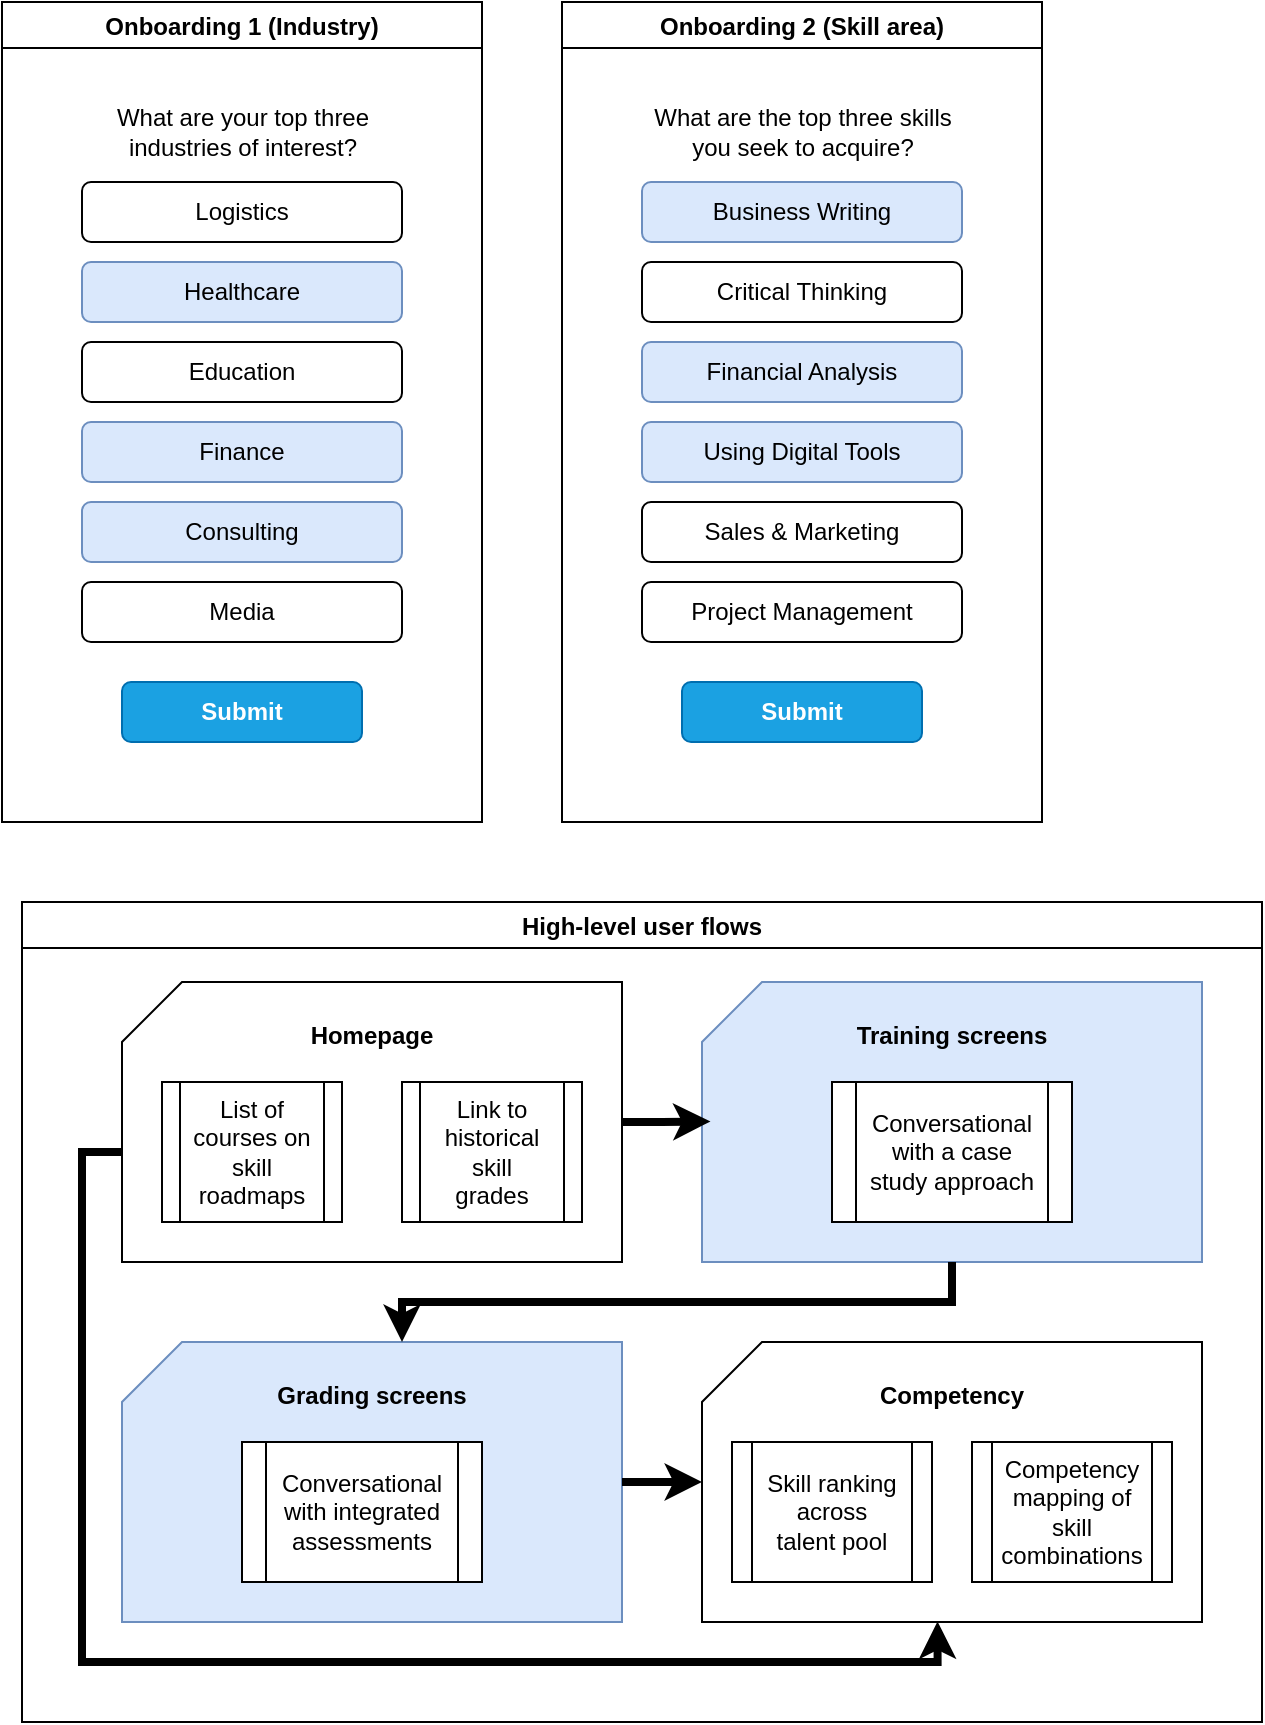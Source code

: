 <mxfile version="20.0.1" type="github">
  <diagram id="AeL9MYX1-yMKB1paXlAs" name="Page-1">
    <mxGraphModel dx="782" dy="475" grid="1" gridSize="10" guides="1" tooltips="1" connect="1" arrows="1" fold="1" page="1" pageScale="1" pageWidth="850" pageHeight="1100" math="0" shadow="0">
      <root>
        <mxCell id="0" />
        <mxCell id="1" parent="0" />
        <mxCell id="idvZ-AL8KbC-7DriHXHI-16" value="" style="group;fillColor=default;" vertex="1" connectable="0" parent="1">
          <mxGeometry x="40" y="40" width="240" height="410" as="geometry" />
        </mxCell>
        <mxCell id="idvZ-AL8KbC-7DriHXHI-13" value="Onboarding 1 (Industry)" style="swimlane;" vertex="1" parent="idvZ-AL8KbC-7DriHXHI-16">
          <mxGeometry width="240" height="410" as="geometry" />
        </mxCell>
        <mxCell id="idvZ-AL8KbC-7DriHXHI-11" value="&lt;b&gt;Submit&lt;/b&gt;" style="rounded=1;whiteSpace=wrap;html=1;fillColor=#1ba1e2;fontColor=#ffffff;strokeColor=#006EAF;" vertex="1" parent="idvZ-AL8KbC-7DriHXHI-13">
          <mxGeometry x="60" y="340" width="120" height="30" as="geometry" />
        </mxCell>
        <mxCell id="idvZ-AL8KbC-7DriHXHI-15" value="" style="group" vertex="1" connectable="0" parent="idvZ-AL8KbC-7DriHXHI-16">
          <mxGeometry x="40" y="50" width="160" height="270" as="geometry" />
        </mxCell>
        <mxCell id="idvZ-AL8KbC-7DriHXHI-4" value="Logistics" style="rounded=1;whiteSpace=wrap;html=1;" vertex="1" parent="idvZ-AL8KbC-7DriHXHI-15">
          <mxGeometry y="40" width="160" height="30" as="geometry" />
        </mxCell>
        <mxCell id="idvZ-AL8KbC-7DriHXHI-5" value="Healthcare" style="rounded=1;whiteSpace=wrap;html=1;fillColor=#dae8fc;strokeColor=#6c8ebf;" vertex="1" parent="idvZ-AL8KbC-7DriHXHI-15">
          <mxGeometry y="80" width="160" height="30" as="geometry" />
        </mxCell>
        <mxCell id="idvZ-AL8KbC-7DriHXHI-6" value="Education" style="rounded=1;whiteSpace=wrap;html=1;" vertex="1" parent="idvZ-AL8KbC-7DriHXHI-15">
          <mxGeometry y="120" width="160" height="30" as="geometry" />
        </mxCell>
        <mxCell id="idvZ-AL8KbC-7DriHXHI-7" value="Finance" style="rounded=1;whiteSpace=wrap;html=1;fillColor=#dae8fc;strokeColor=#6c8ebf;" vertex="1" parent="idvZ-AL8KbC-7DriHXHI-15">
          <mxGeometry y="160" width="160" height="30" as="geometry" />
        </mxCell>
        <mxCell id="idvZ-AL8KbC-7DriHXHI-8" value="Consulting" style="rounded=1;whiteSpace=wrap;html=1;fillColor=#dae8fc;strokeColor=#6c8ebf;" vertex="1" parent="idvZ-AL8KbC-7DriHXHI-15">
          <mxGeometry y="200" width="160" height="30" as="geometry" />
        </mxCell>
        <mxCell id="idvZ-AL8KbC-7DriHXHI-9" value="What are your top three&lt;br&gt;industries of interest?" style="text;html=1;resizable=0;autosize=1;align=center;verticalAlign=middle;points=[];fillColor=none;strokeColor=none;rounded=0;" vertex="1" parent="idvZ-AL8KbC-7DriHXHI-15">
          <mxGeometry x="10" width="140" height="30" as="geometry" />
        </mxCell>
        <mxCell id="idvZ-AL8KbC-7DriHXHI-10" value="Media" style="rounded=1;whiteSpace=wrap;html=1;" vertex="1" parent="idvZ-AL8KbC-7DriHXHI-15">
          <mxGeometry y="240" width="160" height="30" as="geometry" />
        </mxCell>
        <mxCell id="idvZ-AL8KbC-7DriHXHI-17" value="" style="group;fillColor=default;" vertex="1" connectable="0" parent="1">
          <mxGeometry x="320" y="40" width="240" height="410" as="geometry" />
        </mxCell>
        <mxCell id="idvZ-AL8KbC-7DriHXHI-18" value="Onboarding 2 (Skill area)" style="swimlane;" vertex="1" parent="idvZ-AL8KbC-7DriHXHI-17">
          <mxGeometry width="240" height="410" as="geometry" />
        </mxCell>
        <mxCell id="idvZ-AL8KbC-7DriHXHI-19" value="&lt;b&gt;Submit&lt;/b&gt;" style="rounded=1;whiteSpace=wrap;html=1;fillColor=#1ba1e2;fontColor=#ffffff;strokeColor=#006EAF;" vertex="1" parent="idvZ-AL8KbC-7DriHXHI-18">
          <mxGeometry x="60" y="340" width="120" height="30" as="geometry" />
        </mxCell>
        <mxCell id="idvZ-AL8KbC-7DriHXHI-20" value="" style="group" vertex="1" connectable="0" parent="idvZ-AL8KbC-7DriHXHI-17">
          <mxGeometry x="40" y="50" width="160" height="270" as="geometry" />
        </mxCell>
        <mxCell id="idvZ-AL8KbC-7DriHXHI-21" value="Business Writing&lt;br&gt;" style="rounded=1;whiteSpace=wrap;html=1;fillColor=#dae8fc;strokeColor=#6c8ebf;" vertex="1" parent="idvZ-AL8KbC-7DriHXHI-20">
          <mxGeometry y="40" width="160" height="30" as="geometry" />
        </mxCell>
        <mxCell id="idvZ-AL8KbC-7DriHXHI-22" value="Critical Thinking" style="rounded=1;whiteSpace=wrap;html=1;" vertex="1" parent="idvZ-AL8KbC-7DriHXHI-20">
          <mxGeometry y="80" width="160" height="30" as="geometry" />
        </mxCell>
        <mxCell id="idvZ-AL8KbC-7DriHXHI-23" value="Financial Analysis" style="rounded=1;whiteSpace=wrap;html=1;fillColor=#dae8fc;strokeColor=#6c8ebf;" vertex="1" parent="idvZ-AL8KbC-7DriHXHI-20">
          <mxGeometry y="120" width="160" height="30" as="geometry" />
        </mxCell>
        <mxCell id="idvZ-AL8KbC-7DriHXHI-24" value="Using Digital Tools" style="rounded=1;whiteSpace=wrap;html=1;fillColor=#dae8fc;strokeColor=#6c8ebf;" vertex="1" parent="idvZ-AL8KbC-7DriHXHI-20">
          <mxGeometry y="160" width="160" height="30" as="geometry" />
        </mxCell>
        <mxCell id="idvZ-AL8KbC-7DriHXHI-25" value="Sales &amp;amp; Marketing" style="rounded=1;whiteSpace=wrap;html=1;" vertex="1" parent="idvZ-AL8KbC-7DriHXHI-20">
          <mxGeometry y="200" width="160" height="30" as="geometry" />
        </mxCell>
        <mxCell id="idvZ-AL8KbC-7DriHXHI-26" value="What are the top three skills&lt;br&gt;you seek to acquire?" style="text;html=1;resizable=0;autosize=1;align=center;verticalAlign=middle;points=[];fillColor=none;strokeColor=none;rounded=0;" vertex="1" parent="idvZ-AL8KbC-7DriHXHI-20">
          <mxGeometry width="160" height="30" as="geometry" />
        </mxCell>
        <mxCell id="idvZ-AL8KbC-7DriHXHI-27" value="Project Management" style="rounded=1;whiteSpace=wrap;html=1;" vertex="1" parent="idvZ-AL8KbC-7DriHXHI-20">
          <mxGeometry y="240" width="160" height="30" as="geometry" />
        </mxCell>
        <mxCell id="idvZ-AL8KbC-7DriHXHI-113" value="" style="group;fillColor=default;" vertex="1" connectable="0" parent="1">
          <mxGeometry x="50" y="490" width="620" height="410" as="geometry" />
        </mxCell>
        <mxCell id="idvZ-AL8KbC-7DriHXHI-62" value="" style="group" vertex="1" connectable="0" parent="idvZ-AL8KbC-7DriHXHI-113">
          <mxGeometry x="340" y="40" width="250" height="160" as="geometry" />
        </mxCell>
        <mxCell id="idvZ-AL8KbC-7DriHXHI-107" value="" style="group" vertex="1" connectable="0" parent="idvZ-AL8KbC-7DriHXHI-62">
          <mxGeometry width="250" height="140" as="geometry" />
        </mxCell>
        <mxCell id="idvZ-AL8KbC-7DriHXHI-63" value="&lt;b&gt;Training screens&lt;br&gt;&lt;br&gt;&lt;br&gt;&lt;br&gt;&lt;br&gt;&lt;br&gt;&lt;br&gt;&lt;/b&gt;" style="shape=card;whiteSpace=wrap;html=1;fillColor=#dae8fc;strokeColor=#6c8ebf;" vertex="1" parent="idvZ-AL8KbC-7DriHXHI-107">
          <mxGeometry width="250" height="140" as="geometry" />
        </mxCell>
        <mxCell id="idvZ-AL8KbC-7DriHXHI-64" value="Conversational with&amp;nbsp;a case&lt;br&gt;study approach" style="shape=process;whiteSpace=wrap;html=1;backgroundOutline=1;fillColor=default;" vertex="1" parent="idvZ-AL8KbC-7DriHXHI-107">
          <mxGeometry x="65" y="50" width="120" height="70" as="geometry" />
        </mxCell>
        <mxCell id="idvZ-AL8KbC-7DriHXHI-75" value="" style="group" vertex="1" connectable="0" parent="idvZ-AL8KbC-7DriHXHI-113">
          <mxGeometry x="50" y="220" width="250" height="140" as="geometry" />
        </mxCell>
        <mxCell id="idvZ-AL8KbC-7DriHXHI-110" value="" style="group" vertex="1" connectable="0" parent="idvZ-AL8KbC-7DriHXHI-75">
          <mxGeometry width="250" height="140" as="geometry" />
        </mxCell>
        <mxCell id="idvZ-AL8KbC-7DriHXHI-76" value="&lt;b&gt;Grading screens&lt;/b&gt;&lt;br&gt;&lt;br&gt;&lt;br&gt;&lt;br&gt;&lt;br&gt;&lt;br&gt;&lt;br&gt;" style="shape=card;whiteSpace=wrap;html=1;fillColor=#dae8fc;strokeColor=#6c8ebf;" vertex="1" parent="idvZ-AL8KbC-7DriHXHI-110">
          <mxGeometry width="250" height="140" as="geometry" />
        </mxCell>
        <mxCell id="idvZ-AL8KbC-7DriHXHI-104" value="Conversational&lt;br&gt;with integrated assessments" style="shape=process;whiteSpace=wrap;html=1;backgroundOutline=1;fillColor=default;" vertex="1" parent="idvZ-AL8KbC-7DriHXHI-110">
          <mxGeometry x="60" y="50" width="120" height="70" as="geometry" />
        </mxCell>
        <mxCell id="idvZ-AL8KbC-7DriHXHI-79" value="" style="group;" vertex="1" connectable="0" parent="idvZ-AL8KbC-7DriHXHI-113">
          <mxGeometry x="340" y="220" width="250" height="140" as="geometry" />
        </mxCell>
        <mxCell id="idvZ-AL8KbC-7DriHXHI-112" value="" style="group" vertex="1" connectable="0" parent="idvZ-AL8KbC-7DriHXHI-79">
          <mxGeometry width="250" height="140" as="geometry" />
        </mxCell>
        <mxCell id="idvZ-AL8KbC-7DriHXHI-80" value="&lt;b&gt;Competency&lt;/b&gt;&lt;br&gt;&lt;br&gt;&lt;br&gt;&lt;br&gt;&lt;br&gt;&lt;br&gt;&lt;br&gt;" style="shape=card;whiteSpace=wrap;html=1;" vertex="1" parent="idvZ-AL8KbC-7DriHXHI-112">
          <mxGeometry width="250" height="140" as="geometry" />
        </mxCell>
        <mxCell id="idvZ-AL8KbC-7DriHXHI-111" value="" style="group" vertex="1" connectable="0" parent="idvZ-AL8KbC-7DriHXHI-112">
          <mxGeometry x="15" y="50" width="220" height="70" as="geometry" />
        </mxCell>
        <mxCell id="idvZ-AL8KbC-7DriHXHI-81" value="Skill ranking across&lt;br&gt;talent pool" style="shape=process;whiteSpace=wrap;html=1;backgroundOutline=1;fillColor=default;" vertex="1" parent="idvZ-AL8KbC-7DriHXHI-111">
          <mxGeometry width="100" height="70" as="geometry" />
        </mxCell>
        <mxCell id="idvZ-AL8KbC-7DriHXHI-82" value="Competency mapping of skill combinations" style="shape=process;whiteSpace=wrap;html=1;backgroundOutline=1;fillColor=default;" vertex="1" parent="idvZ-AL8KbC-7DriHXHI-111">
          <mxGeometry x="120" width="100" height="70" as="geometry" />
        </mxCell>
        <mxCell id="idvZ-AL8KbC-7DriHXHI-94" style="edgeStyle=orthogonalEdgeStyle;rounded=0;orthogonalLoop=1;jettySize=auto;html=1;exitX=1;exitY=0.5;exitDx=0;exitDy=0;exitPerimeter=0;entryX=0.017;entryY=0.498;entryDx=0;entryDy=0;entryPerimeter=0;strokeWidth=4;" edge="1" parent="idvZ-AL8KbC-7DriHXHI-113" source="idvZ-AL8KbC-7DriHXHI-39" target="idvZ-AL8KbC-7DriHXHI-63">
          <mxGeometry relative="1" as="geometry" />
        </mxCell>
        <mxCell id="idvZ-AL8KbC-7DriHXHI-95" style="edgeStyle=orthogonalEdgeStyle;rounded=0;orthogonalLoop=1;jettySize=auto;html=1;exitX=0.5;exitY=1;exitDx=0;exitDy=0;exitPerimeter=0;entryX=0;entryY=0;entryDx=140;entryDy=0;entryPerimeter=0;strokeWidth=4;" edge="1" parent="idvZ-AL8KbC-7DriHXHI-113" source="idvZ-AL8KbC-7DriHXHI-63" target="idvZ-AL8KbC-7DriHXHI-76">
          <mxGeometry relative="1" as="geometry">
            <Array as="points">
              <mxPoint x="465" y="200" />
              <mxPoint x="190" y="200" />
            </Array>
          </mxGeometry>
        </mxCell>
        <mxCell id="idvZ-AL8KbC-7DriHXHI-96" style="edgeStyle=orthogonalEdgeStyle;rounded=0;orthogonalLoop=1;jettySize=auto;html=1;exitX=0;exitY=0;exitDx=0;exitDy=85;exitPerimeter=0;entryX=0.471;entryY=0.998;entryDx=0;entryDy=0;entryPerimeter=0;strokeWidth=4;" edge="1" parent="idvZ-AL8KbC-7DriHXHI-113" source="idvZ-AL8KbC-7DriHXHI-39" target="idvZ-AL8KbC-7DriHXHI-80">
          <mxGeometry relative="1" as="geometry" />
        </mxCell>
        <mxCell id="idvZ-AL8KbC-7DriHXHI-97" style="edgeStyle=orthogonalEdgeStyle;rounded=0;orthogonalLoop=1;jettySize=auto;html=1;exitX=1;exitY=0.5;exitDx=0;exitDy=0;exitPerimeter=0;strokeWidth=4;" edge="1" parent="idvZ-AL8KbC-7DriHXHI-113" source="idvZ-AL8KbC-7DriHXHI-76" target="idvZ-AL8KbC-7DriHXHI-80">
          <mxGeometry relative="1" as="geometry" />
        </mxCell>
        <mxCell id="idvZ-AL8KbC-7DriHXHI-106" value="High-level user flows" style="swimlane;labelBackgroundColor=none;" vertex="1" parent="idvZ-AL8KbC-7DriHXHI-113">
          <mxGeometry width="620" height="410" as="geometry" />
        </mxCell>
        <mxCell id="idvZ-AL8KbC-7DriHXHI-109" value="" style="group" vertex="1" connectable="0" parent="idvZ-AL8KbC-7DriHXHI-106">
          <mxGeometry x="50" y="40" width="250" height="140" as="geometry" />
        </mxCell>
        <mxCell id="idvZ-AL8KbC-7DriHXHI-39" value="&lt;b&gt;Homepage&lt;/b&gt;&lt;br&gt;&lt;br&gt;&lt;br&gt;&lt;br&gt;&lt;br&gt;&lt;br&gt;&lt;br&gt;" style="shape=card;whiteSpace=wrap;html=1;" vertex="1" parent="idvZ-AL8KbC-7DriHXHI-109">
          <mxGeometry width="250" height="140" as="geometry" />
        </mxCell>
        <mxCell id="idvZ-AL8KbC-7DriHXHI-40" value="List of courses on skill roadmaps" style="shape=process;whiteSpace=wrap;html=1;backgroundOutline=1;fillColor=default;" vertex="1" parent="idvZ-AL8KbC-7DriHXHI-109">
          <mxGeometry x="20" y="50" width="90" height="70" as="geometry" />
        </mxCell>
        <mxCell id="idvZ-AL8KbC-7DriHXHI-43" value="Link to historical&lt;br&gt;skill&lt;br&gt;grades" style="shape=process;whiteSpace=wrap;html=1;backgroundOutline=1;fillColor=default;" vertex="1" parent="idvZ-AL8KbC-7DriHXHI-109">
          <mxGeometry x="140" y="50" width="90" height="70" as="geometry" />
        </mxCell>
      </root>
    </mxGraphModel>
  </diagram>
</mxfile>
